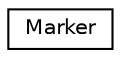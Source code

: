 digraph "类继承关系图"
{
 // INTERACTIVE_SVG=YES
 // LATEX_PDF_SIZE
  edge [fontname="Helvetica",fontsize="10",labelfontname="Helvetica",labelfontsize="10"];
  node [fontname="Helvetica",fontsize="10",shape=record];
  rankdir="LR";
  Node0 [label="Marker",height=0.2,width=0.4,color="black", fillcolor="white", style="filled",URL="$d1/dc3/struct_marker.html",tooltip=" "];
}
